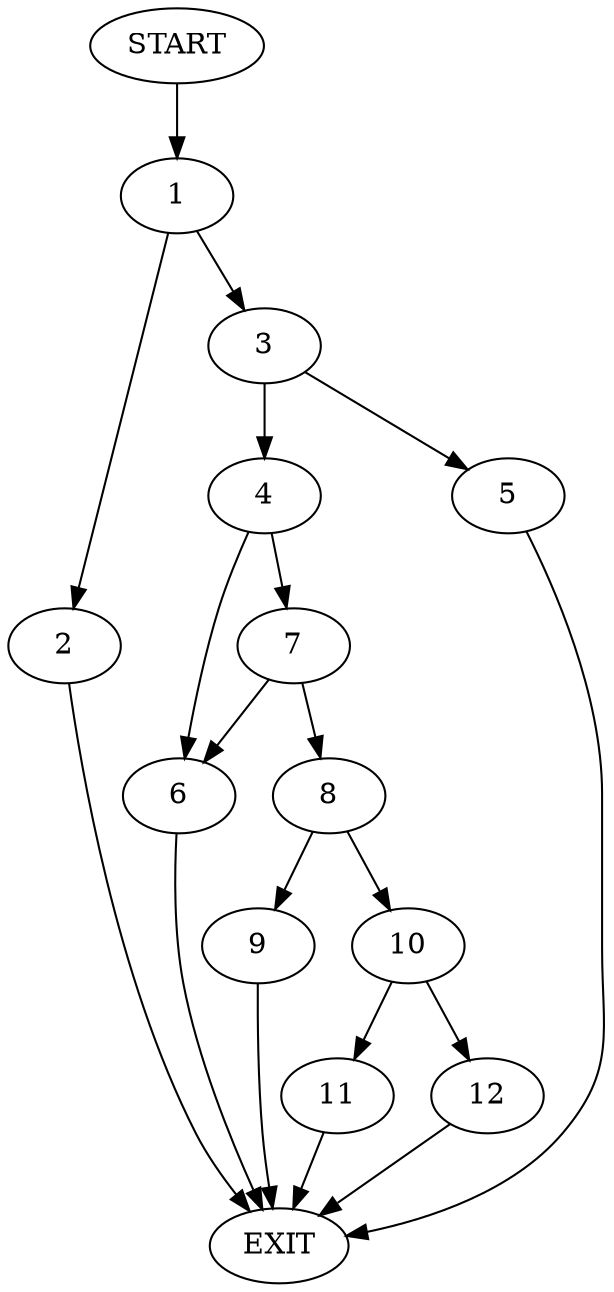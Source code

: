 digraph {
0 [label="START"]
13 [label="EXIT"]
0 -> 1
1 -> 2
1 -> 3
2 -> 13
3 -> 4
3 -> 5
4 -> 6
4 -> 7
5 -> 13
6 -> 13
7 -> 8
7 -> 6
8 -> 9
8 -> 10
9 -> 13
10 -> 11
10 -> 12
11 -> 13
12 -> 13
}
